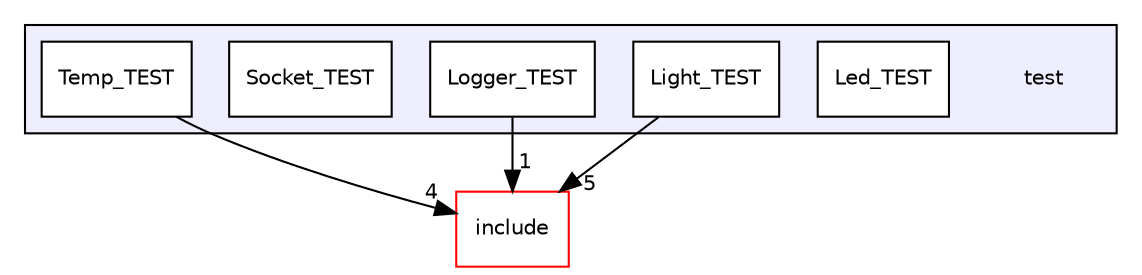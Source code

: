 digraph "/home/shreya1809/ECEN5013_AESD-S19/Project1/test" {
  compound=true
  node [ fontsize="10", fontname="Helvetica"];
  edge [ labelfontsize="10", labelfontname="Helvetica"];
  subgraph clusterdir_13e138d54eb8818da29c3992edef070a {
    graph [ bgcolor="#eeeeff", pencolor="black", label="" URL="dir_13e138d54eb8818da29c3992edef070a.html"];
    dir_13e138d54eb8818da29c3992edef070a [shape=plaintext label="test"];
    dir_566727d8902ef6cb8159cd878833fe11 [shape=box label="Led_TEST" color="black" fillcolor="white" style="filled" URL="dir_566727d8902ef6cb8159cd878833fe11.html"];
    dir_7c634c70faea027fee066e2d723c716d [shape=box label="Light_TEST" color="black" fillcolor="white" style="filled" URL="dir_7c634c70faea027fee066e2d723c716d.html"];
    dir_c4954fa5efcdb10b99037432cb6e2bfa [shape=box label="Logger_TEST" color="black" fillcolor="white" style="filled" URL="dir_c4954fa5efcdb10b99037432cb6e2bfa.html"];
    dir_837fb246598b7aa7600596dc8d79efc1 [shape=box label="Socket_TEST" color="black" fillcolor="white" style="filled" URL="dir_837fb246598b7aa7600596dc8d79efc1.html"];
    dir_d3b5cf604d74ad3aa417e6f056e2aad9 [shape=box label="Temp_TEST" color="black" fillcolor="white" style="filled" URL="dir_d3b5cf604d74ad3aa417e6f056e2aad9.html"];
  }
  dir_d44c64559bbebec7f509842c48db8b23 [shape=box label="include" fillcolor="white" style="filled" color="red" URL="dir_d44c64559bbebec7f509842c48db8b23.html"];
  dir_c4954fa5efcdb10b99037432cb6e2bfa->dir_d44c64559bbebec7f509842c48db8b23 [headlabel="1", labeldistance=1.5 headhref="dir_000008_000000.html"];
  dir_7c634c70faea027fee066e2d723c716d->dir_d44c64559bbebec7f509842c48db8b23 [headlabel="5", labeldistance=1.5 headhref="dir_000007_000000.html"];
  dir_d3b5cf604d74ad3aa417e6f056e2aad9->dir_d44c64559bbebec7f509842c48db8b23 [headlabel="4", labeldistance=1.5 headhref="dir_000009_000000.html"];
}
